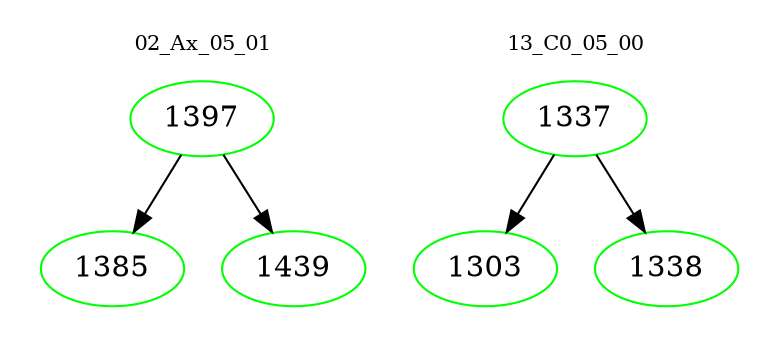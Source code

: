 digraph{
subgraph cluster_0 {
color = white
label = "02_Ax_05_01";
fontsize=10;
T0_1397 [label="1397", color="green"]
T0_1397 -> T0_1385 [color="black"]
T0_1385 [label="1385", color="green"]
T0_1397 -> T0_1439 [color="black"]
T0_1439 [label="1439", color="green"]
}
subgraph cluster_1 {
color = white
label = "13_C0_05_00";
fontsize=10;
T1_1337 [label="1337", color="green"]
T1_1337 -> T1_1303 [color="black"]
T1_1303 [label="1303", color="green"]
T1_1337 -> T1_1338 [color="black"]
T1_1338 [label="1338", color="green"]
}
}
